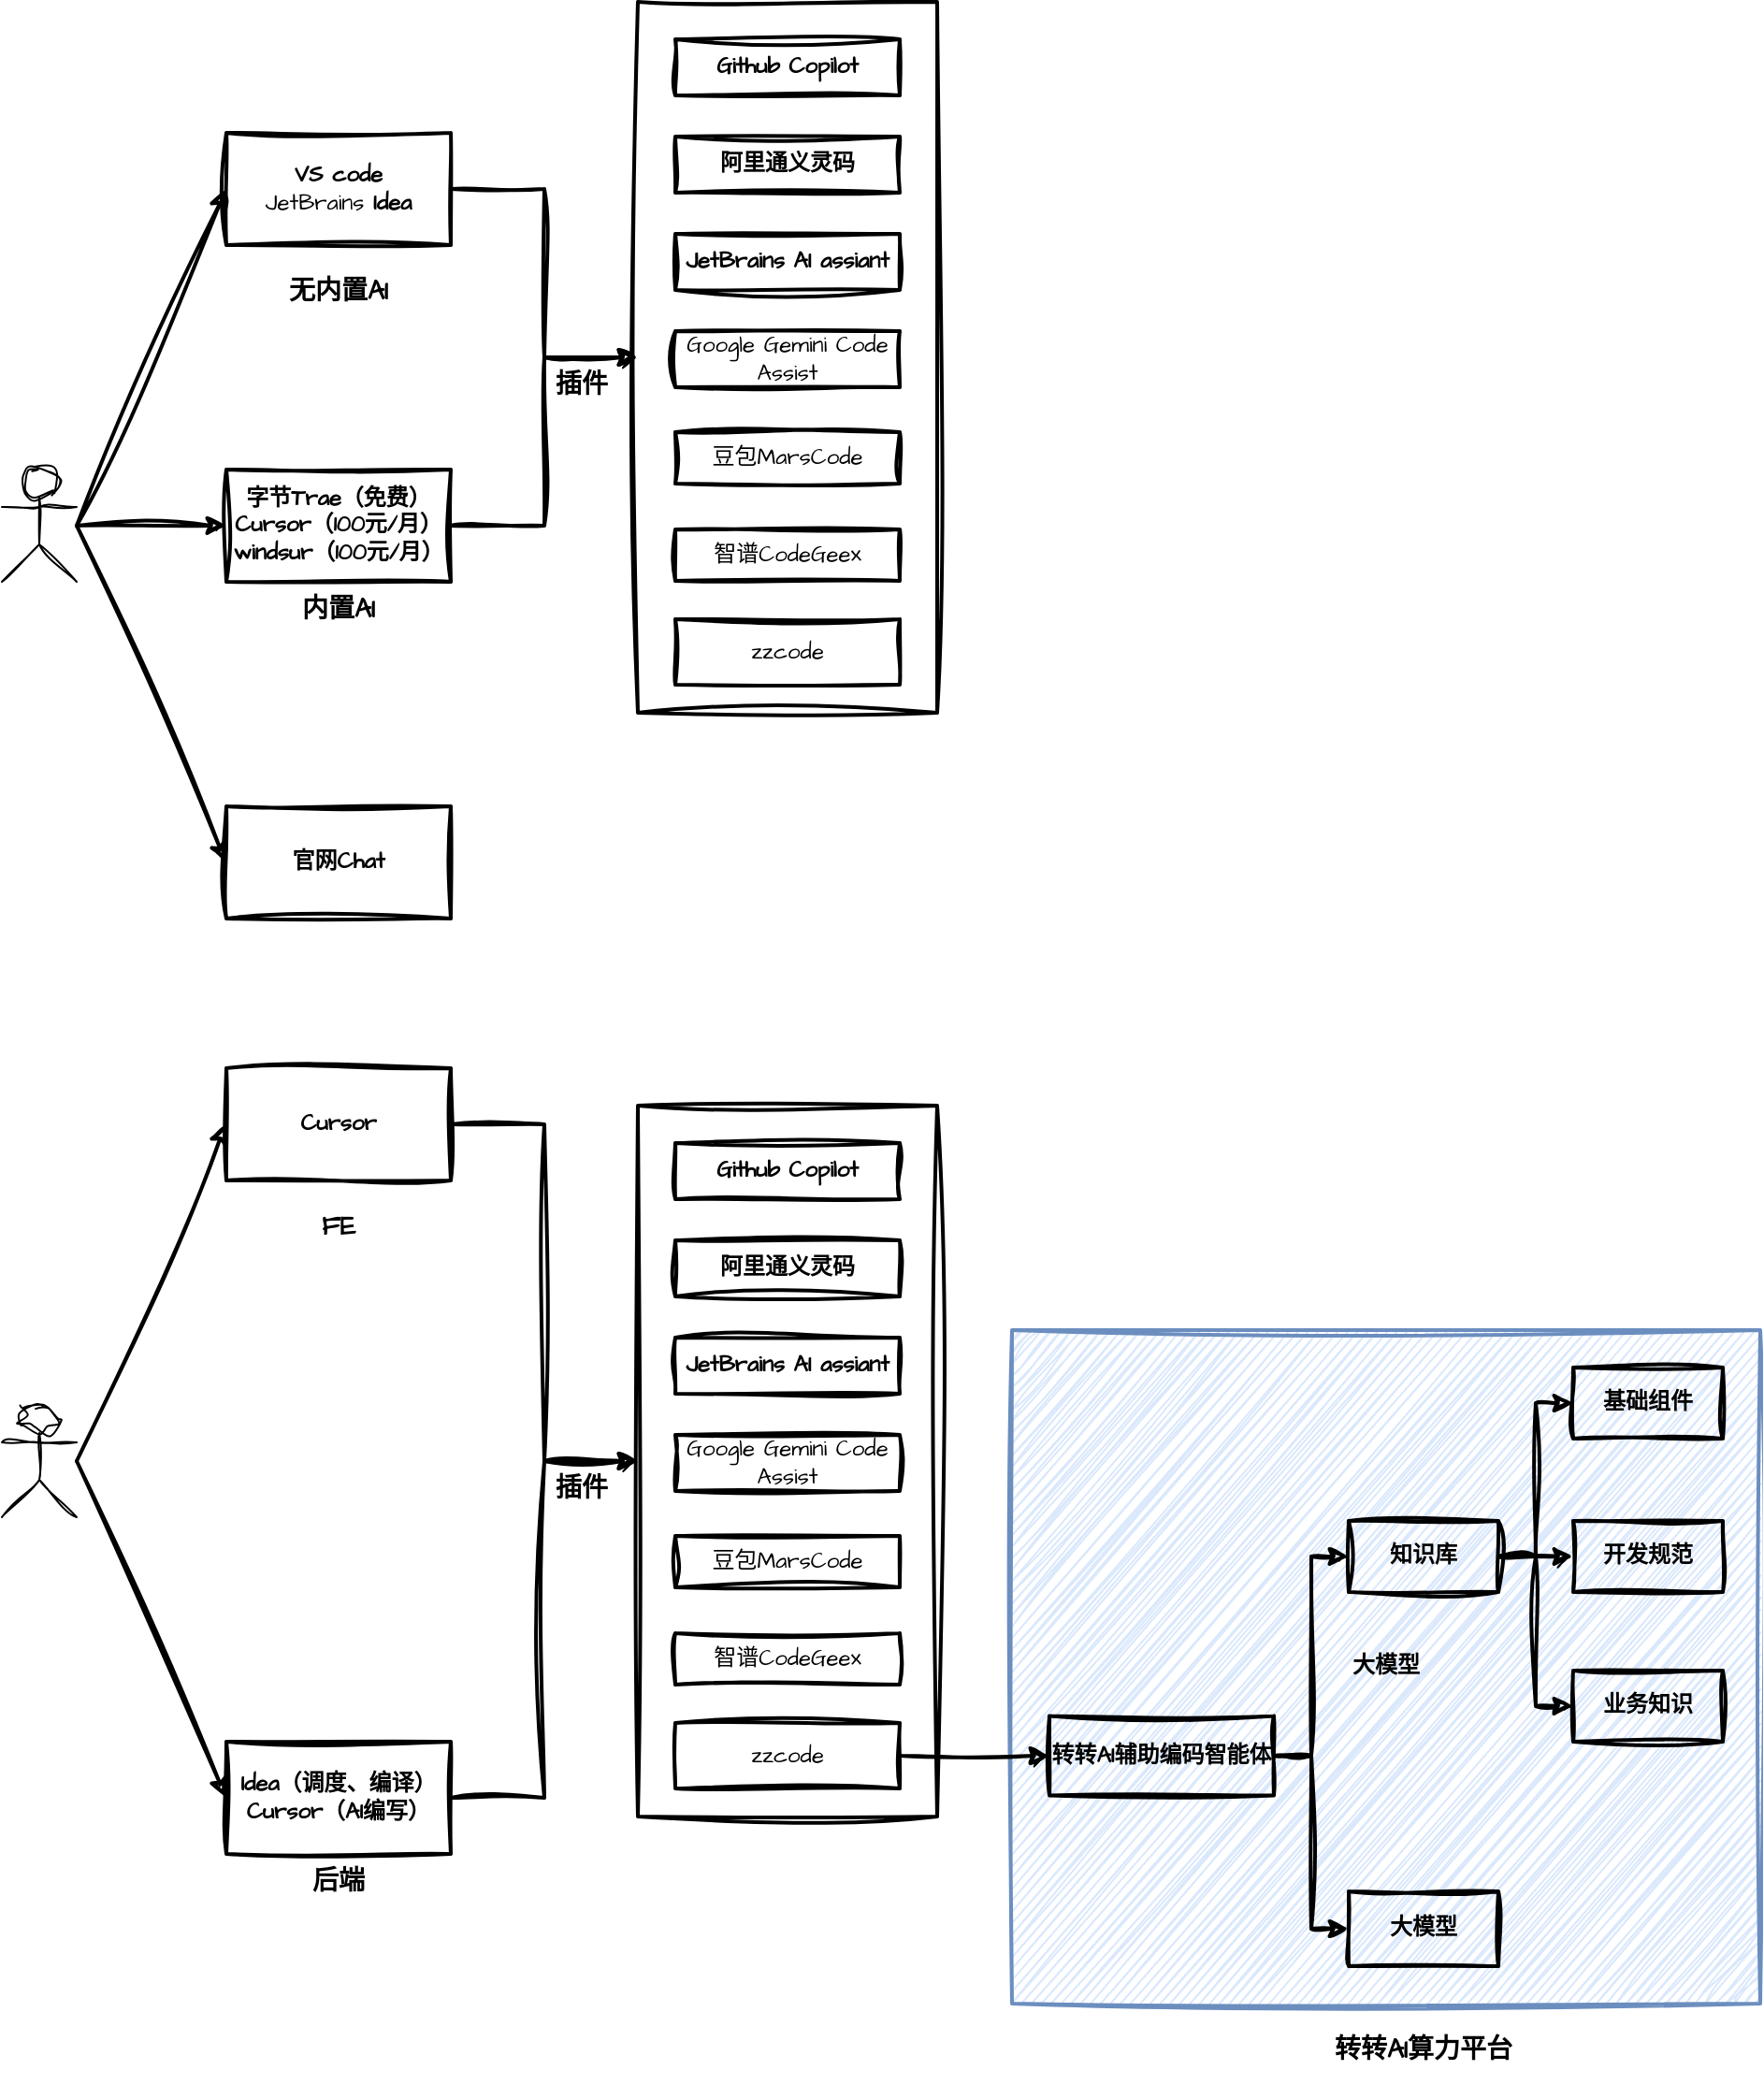 <mxfile version="26.0.16">
  <diagram name="第 1 页" id="MOIEc8QgFmzstSxDTv2h">
    <mxGraphModel dx="1592" dy="1121" grid="1" gridSize="10" guides="1" tooltips="1" connect="1" arrows="1" fold="1" page="1" pageScale="1" pageWidth="827" pageHeight="1169" math="0" shadow="0">
      <root>
        <mxCell id="0" />
        <mxCell id="1" parent="0" />
        <mxCell id="ELJ18ER6MCdmm3gd8A2N-66" value="&lt;b&gt;大模型&lt;br&gt;&lt;/b&gt;" style="rounded=0;whiteSpace=wrap;html=1;sketch=1;hachureGap=4;jiggle=2;curveFitting=1;fontFamily=Architects Daughter;fontSource=https%3A%2F%2Ffonts.googleapis.com%2Fcss%3Ffamily%3DArchitects%2BDaughter;fillColor=#dae8fc;strokeWidth=2;strokeColor=#6c8ebf;" vertex="1" parent="1">
          <mxGeometry x="700" y="1020" width="400" height="360" as="geometry" />
        </mxCell>
        <mxCell id="ELJ18ER6MCdmm3gd8A2N-20" value="" style="rounded=0;whiteSpace=wrap;html=1;sketch=1;hachureGap=4;jiggle=2;curveFitting=1;fontFamily=Architects Daughter;fontSource=https%3A%2F%2Ffonts.googleapis.com%2Fcss%3Ffamily%3DArchitects%2BDaughter;fillColor=none;strokeWidth=2;" vertex="1" parent="1">
          <mxGeometry x="500" y="310" width="160" height="380" as="geometry" />
        </mxCell>
        <mxCell id="ELJ18ER6MCdmm3gd8A2N-1" value="" style="shape=umlActor;verticalLabelPosition=bottom;verticalAlign=top;html=1;outlineConnect=0;sketch=1;hachureGap=4;jiggle=2;curveFitting=1;fontFamily=Architects Daughter;fontSource=https%3A%2F%2Ffonts.googleapis.com%2Fcss%3Ffamily%3DArchitects%2BDaughter;" vertex="1" parent="1">
          <mxGeometry x="160" y="560" width="40" height="60" as="geometry" />
        </mxCell>
        <mxCell id="ELJ18ER6MCdmm3gd8A2N-21" style="edgeStyle=orthogonalEdgeStyle;rounded=0;sketch=1;hachureGap=4;jiggle=2;curveFitting=1;orthogonalLoop=1;jettySize=auto;html=1;exitX=1;exitY=0.5;exitDx=0;exitDy=0;entryX=0;entryY=0.5;entryDx=0;entryDy=0;fontFamily=Architects Daughter;fontSource=https%3A%2F%2Ffonts.googleapis.com%2Fcss%3Ffamily%3DArchitects%2BDaughter;strokeWidth=2;" edge="1" parent="1" source="ELJ18ER6MCdmm3gd8A2N-2" target="ELJ18ER6MCdmm3gd8A2N-20">
          <mxGeometry relative="1" as="geometry" />
        </mxCell>
        <mxCell id="ELJ18ER6MCdmm3gd8A2N-2" value="&lt;b&gt;VS code&lt;/b&gt;&lt;div&gt;&lt;span style=&quot;background-color: transparent; color: light-dark(rgb(0, 0, 0), rgb(255, 255, 255));&quot;&gt;JetBrains&amp;nbsp;&lt;/span&gt;&lt;b&gt;Idea&lt;/b&gt;&lt;/div&gt;" style="rounded=0;whiteSpace=wrap;html=1;sketch=1;hachureGap=4;jiggle=2;curveFitting=1;fontFamily=Architects Daughter;fontSource=https%3A%2F%2Ffonts.googleapis.com%2Fcss%3Ffamily%3DArchitects%2BDaughter;fillColor=none;strokeWidth=2;" vertex="1" parent="1">
          <mxGeometry x="280" y="380" width="120" height="60" as="geometry" />
        </mxCell>
        <mxCell id="ELJ18ER6MCdmm3gd8A2N-22" style="edgeStyle=orthogonalEdgeStyle;rounded=0;sketch=1;hachureGap=4;jiggle=2;curveFitting=1;orthogonalLoop=1;jettySize=auto;html=1;exitX=1;exitY=0.5;exitDx=0;exitDy=0;entryX=0;entryY=0.5;entryDx=0;entryDy=0;fontFamily=Architects Daughter;fontSource=https%3A%2F%2Ffonts.googleapis.com%2Fcss%3Ffamily%3DArchitects%2BDaughter;strokeWidth=2;" edge="1" parent="1" source="ELJ18ER6MCdmm3gd8A2N-3" target="ELJ18ER6MCdmm3gd8A2N-20">
          <mxGeometry relative="1" as="geometry" />
        </mxCell>
        <mxCell id="ELJ18ER6MCdmm3gd8A2N-3" value="&lt;b&gt;字节Trae（免费）&lt;/b&gt;&lt;div&gt;&lt;b&gt;Cursor（100元/月）&lt;/b&gt;&lt;/div&gt;&lt;div&gt;&lt;b&gt;windsur&lt;/b&gt;&lt;b style=&quot;background-color: transparent; color: light-dark(rgb(0, 0, 0), rgb(255, 255, 255));&quot;&gt;（100元/月）&lt;/b&gt;&lt;/div&gt;" style="rounded=0;whiteSpace=wrap;html=1;sketch=1;hachureGap=4;jiggle=2;curveFitting=1;fontFamily=Architects Daughter;fontSource=https%3A%2F%2Ffonts.googleapis.com%2Fcss%3Ffamily%3DArchitects%2BDaughter;fillColor=none;strokeWidth=2;" vertex="1" parent="1">
          <mxGeometry x="280" y="560" width="120" height="60" as="geometry" />
        </mxCell>
        <mxCell id="ELJ18ER6MCdmm3gd8A2N-4" value="" style="endArrow=classic;html=1;rounded=0;sketch=1;hachureGap=4;jiggle=2;curveFitting=1;fontFamily=Architects Daughter;fontSource=https%3A%2F%2Ffonts.googleapis.com%2Fcss%3Ffamily%3DArchitects%2BDaughter;strokeWidth=2;entryX=0;entryY=0.5;entryDx=0;entryDy=0;" edge="1" parent="1" target="ELJ18ER6MCdmm3gd8A2N-2">
          <mxGeometry width="50" height="50" relative="1" as="geometry">
            <mxPoint x="200" y="590" as="sourcePoint" />
            <mxPoint x="250" y="420" as="targetPoint" />
          </mxGeometry>
        </mxCell>
        <mxCell id="ELJ18ER6MCdmm3gd8A2N-5" value="&lt;b&gt;官网Chat&lt;/b&gt;" style="rounded=0;whiteSpace=wrap;html=1;sketch=1;hachureGap=4;jiggle=2;curveFitting=1;fontFamily=Architects Daughter;fontSource=https%3A%2F%2Ffonts.googleapis.com%2Fcss%3Ffamily%3DArchitects%2BDaughter;fillColor=none;strokeWidth=2;" vertex="1" parent="1">
          <mxGeometry x="280" y="740" width="120" height="60" as="geometry" />
        </mxCell>
        <mxCell id="ELJ18ER6MCdmm3gd8A2N-6" value="" style="endArrow=classic;html=1;rounded=0;sketch=1;hachureGap=4;jiggle=2;curveFitting=1;fontFamily=Architects Daughter;fontSource=https%3A%2F%2Ffonts.googleapis.com%2Fcss%3Ffamily%3DArchitects%2BDaughter;strokeWidth=2;entryX=0;entryY=0.5;entryDx=0;entryDy=0;" edge="1" parent="1" source="ELJ18ER6MCdmm3gd8A2N-1" target="ELJ18ER6MCdmm3gd8A2N-3">
          <mxGeometry width="50" height="50" relative="1" as="geometry">
            <mxPoint x="210" y="590" as="sourcePoint" />
            <mxPoint x="290" y="420" as="targetPoint" />
          </mxGeometry>
        </mxCell>
        <mxCell id="ELJ18ER6MCdmm3gd8A2N-8" value="&lt;b style=&quot;forced-color-adjust: none; color: rgb(0, 0, 0); font-family: &amp;quot;Architects Daughter&amp;quot;; font-style: normal; font-variant-ligatures: normal; font-variant-caps: normal; letter-spacing: normal; orphans: 2; text-indent: 0px; text-transform: none; widows: 2; word-spacing: 0px; -webkit-text-stroke-width: 0px; white-space: nowrap; text-decoration-thickness: initial; text-decoration-style: initial; text-decoration-color: initial;&quot;&gt;&lt;font style=&quot;forced-color-adjust: none; font-size: 14px;&quot;&gt;无内置AI&lt;/font&gt;&lt;/b&gt;" style="text;whiteSpace=wrap;html=1;fontFamily=Architects Daughter;fontSource=https%3A%2F%2Ffonts.googleapis.com%2Fcss%3Ffamily%3DArchitects%2BDaughter;align=center;" vertex="1" parent="1">
          <mxGeometry x="300" y="450" width="80" height="40" as="geometry" />
        </mxCell>
        <mxCell id="ELJ18ER6MCdmm3gd8A2N-11" value="&lt;b style=&quot;forced-color-adjust: none; color: rgb(0, 0, 0); font-family: &amp;quot;Architects Daughter&amp;quot;; font-style: normal; font-variant-ligatures: normal; font-variant-caps: normal; letter-spacing: normal; orphans: 2; text-indent: 0px; text-transform: none; widows: 2; word-spacing: 0px; -webkit-text-stroke-width: 0px; white-space: nowrap; text-decoration-thickness: initial; text-decoration-style: initial; text-decoration-color: initial;&quot;&gt;&lt;font style=&quot;forced-color-adjust: none; font-size: 14px;&quot;&gt;插件&lt;/font&gt;&lt;/b&gt;" style="text;whiteSpace=wrap;html=1;fontFamily=Architects Daughter;fontSource=https%3A%2F%2Ffonts.googleapis.com%2Fcss%3Ffamily%3DArchitects%2BDaughter;align=center;" vertex="1" parent="1">
          <mxGeometry x="430" y="500" width="80" height="40" as="geometry" />
        </mxCell>
        <mxCell id="ELJ18ER6MCdmm3gd8A2N-13" value="&lt;b&gt;Github Copilot&lt;/b&gt;" style="rounded=0;whiteSpace=wrap;html=1;sketch=1;hachureGap=4;jiggle=2;curveFitting=1;fontFamily=Architects Daughter;fontSource=https%3A%2F%2Ffonts.googleapis.com%2Fcss%3Ffamily%3DArchitects%2BDaughter;fillColor=none;strokeWidth=2;" vertex="1" parent="1">
          <mxGeometry x="520" y="330" width="120" height="30" as="geometry" />
        </mxCell>
        <mxCell id="ELJ18ER6MCdmm3gd8A2N-14" value="&lt;b&gt;阿里通义灵码&lt;/b&gt;" style="rounded=0;whiteSpace=wrap;html=1;sketch=1;hachureGap=4;jiggle=2;curveFitting=1;fontFamily=Architects Daughter;fontSource=https%3A%2F%2Ffonts.googleapis.com%2Fcss%3Ffamily%3DArchitects%2BDaughter;fillColor=none;strokeWidth=2;" vertex="1" parent="1">
          <mxGeometry x="520" y="382" width="120" height="30" as="geometry" />
        </mxCell>
        <mxCell id="ELJ18ER6MCdmm3gd8A2N-15" value="&lt;b&gt;JetBrains AI assiant&lt;/b&gt;" style="rounded=0;whiteSpace=wrap;html=1;sketch=1;hachureGap=4;jiggle=2;curveFitting=1;fontFamily=Architects Daughter;fontSource=https%3A%2F%2Ffonts.googleapis.com%2Fcss%3Ffamily%3DArchitects%2BDaughter;fillColor=none;strokeWidth=2;" vertex="1" parent="1">
          <mxGeometry x="520" y="434" width="120" height="30" as="geometry" />
        </mxCell>
        <mxCell id="ELJ18ER6MCdmm3gd8A2N-16" value="&lt;span style=&quot;background-color: transparent; color: light-dark(rgb(0, 0, 0), rgb(255, 255, 255));&quot;&gt;Google Gemini Code Assist&lt;/span&gt;" style="rounded=0;whiteSpace=wrap;html=1;sketch=1;hachureGap=4;jiggle=2;curveFitting=1;fontFamily=Architects Daughter;fontSource=https%3A%2F%2Ffonts.googleapis.com%2Fcss%3Ffamily%3DArchitects%2BDaughter;fillColor=none;strokeWidth=2;" vertex="1" parent="1">
          <mxGeometry x="520" y="486" width="120" height="30" as="geometry" />
        </mxCell>
        <mxCell id="ELJ18ER6MCdmm3gd8A2N-17" value="&lt;div data-mind-map-text=&quot;[{&amp;quot;paragraphProps&amp;quot;:{&amp;quot;type&amp;quot;:&amp;quot;paragraph&amp;quot;,&amp;quot;textAlign&amp;quot;:0,&amp;quot;lineSpacing&amp;quot;:1.4},&amp;quot;isComplete&amp;quot;:true,&amp;quot;textProps&amp;quot;:[{&amp;quot;type&amp;quot;:&amp;quot;text&amp;quot;,&amp;quot;text&amp;quot;:&amp;quot;豆包MarsCode&amp;quot;,&amp;quot;color&amp;quot;:&amp;quot;#1f1f1f&amp;quot;,&amp;quot;fontWeight&amp;quot;:400,&amp;quot;fontSize&amp;quot;:14,&amp;quot;fontFamily&amp;quot;:&amp;quot;\&amp;quot;Helvetica Neue\&amp;quot;, Helvetica, \&amp;quot;PingFang SC\&amp;quot;, \&amp;quot;Microsoft YaHei\&amp;quot;, \&amp;quot;Source Han Sans SC\&amp;quot;, \&amp;quot;Noto Sans CJK SC\&amp;quot;, \&amp;quot;WenQuanYi Micro Hei\&amp;quot;, sans-serif&amp;quot;,&amp;quot;italic&amp;quot;:false,&amp;quot;underline&amp;quot;:false,&amp;quot;strike&amp;quot;:false}]}]&quot;&gt;豆包MarsCode&lt;/div&gt;" style="rounded=0;whiteSpace=wrap;html=1;sketch=1;hachureGap=4;jiggle=2;curveFitting=1;fontFamily=Architects Daughter;fontSource=https%3A%2F%2Ffonts.googleapis.com%2Fcss%3Ffamily%3DArchitects%2BDaughter;fillColor=none;strokeWidth=2;" vertex="1" parent="1">
          <mxGeometry x="520" y="540" width="120" height="27.5" as="geometry" />
        </mxCell>
        <mxCell id="ELJ18ER6MCdmm3gd8A2N-18" value="&lt;div data-mind-map-text=&quot;[{&amp;quot;paragraphProps&amp;quot;:{&amp;quot;type&amp;quot;:&amp;quot;paragraph&amp;quot;,&amp;quot;textAlign&amp;quot;:0,&amp;quot;lineSpacing&amp;quot;:1.4},&amp;quot;isComplete&amp;quot;:true,&amp;quot;textProps&amp;quot;:[{&amp;quot;type&amp;quot;:&amp;quot;text&amp;quot;,&amp;quot;text&amp;quot;:&amp;quot;豆包MarsCode&amp;quot;,&amp;quot;color&amp;quot;:&amp;quot;#1f1f1f&amp;quot;,&amp;quot;fontWeight&amp;quot;:400,&amp;quot;fontSize&amp;quot;:14,&amp;quot;fontFamily&amp;quot;:&amp;quot;\&amp;quot;Helvetica Neue\&amp;quot;, Helvetica, \&amp;quot;PingFang SC\&amp;quot;, \&amp;quot;Microsoft YaHei\&amp;quot;, \&amp;quot;Source Han Sans SC\&amp;quot;, \&amp;quot;Noto Sans CJK SC\&amp;quot;, \&amp;quot;WenQuanYi Micro Hei\&amp;quot;, sans-serif&amp;quot;,&amp;quot;italic&amp;quot;:false,&amp;quot;underline&amp;quot;:false,&amp;quot;strike&amp;quot;:false}]}]&quot;&gt;&lt;div data-mind-map-text=&quot;[{&amp;quot;paragraphProps&amp;quot;:{&amp;quot;type&amp;quot;:&amp;quot;paragraph&amp;quot;,&amp;quot;textAlign&amp;quot;:0,&amp;quot;lineSpacing&amp;quot;:1.4},&amp;quot;isComplete&amp;quot;:true,&amp;quot;textProps&amp;quot;:[{&amp;quot;type&amp;quot;:&amp;quot;text&amp;quot;,&amp;quot;text&amp;quot;:&amp;quot;zzcode&amp;quot;,&amp;quot;color&amp;quot;:&amp;quot;#1f1f1f&amp;quot;,&amp;quot;fontWeight&amp;quot;:400,&amp;quot;fontSize&amp;quot;:14,&amp;quot;fontFamily&amp;quot;:&amp;quot;\&amp;quot;Helvetica Neue\&amp;quot;, Helvetica, \&amp;quot;PingFang SC\&amp;quot;, \&amp;quot;Microsoft YaHei\&amp;quot;, \&amp;quot;Source Han Sans SC\&amp;quot;, \&amp;quot;Noto Sans CJK SC\&amp;quot;, \&amp;quot;WenQuanYi Micro Hei\&amp;quot;, sans-serif&amp;quot;,&amp;quot;italic&amp;quot;:false,&amp;quot;underline&amp;quot;:false,&amp;quot;strike&amp;quot;:false}]}]&quot;&gt;zzcode&lt;/div&gt;&lt;/div&gt;" style="rounded=0;whiteSpace=wrap;html=1;sketch=1;hachureGap=4;jiggle=2;curveFitting=1;fontFamily=Architects Daughter;fontSource=https%3A%2F%2Ffonts.googleapis.com%2Fcss%3Ffamily%3DArchitects%2BDaughter;fillColor=none;strokeWidth=2;" vertex="1" parent="1">
          <mxGeometry x="520" y="640" width="120" height="35" as="geometry" />
        </mxCell>
        <mxCell id="ELJ18ER6MCdmm3gd8A2N-19" value="&lt;b style=&quot;forced-color-adjust: none; color: rgb(0, 0, 0); font-family: &amp;quot;Architects Daughter&amp;quot;; font-style: normal; font-variant-ligatures: normal; font-variant-caps: normal; letter-spacing: normal; orphans: 2; text-indent: 0px; text-transform: none; widows: 2; word-spacing: 0px; -webkit-text-stroke-width: 0px; white-space: nowrap; text-decoration-thickness: initial; text-decoration-style: initial; text-decoration-color: initial;&quot;&gt;&lt;font style=&quot;forced-color-adjust: none; font-size: 14px;&quot;&gt;内置AI&lt;/font&gt;&lt;/b&gt;" style="text;whiteSpace=wrap;html=1;fontFamily=Architects Daughter;fontSource=https%3A%2F%2Ffonts.googleapis.com%2Fcss%3Ffamily%3DArchitects%2BDaughter;align=center;" vertex="1" parent="1">
          <mxGeometry x="300" y="620" width="80" height="40" as="geometry" />
        </mxCell>
        <mxCell id="ELJ18ER6MCdmm3gd8A2N-23" value="" style="endArrow=classic;html=1;rounded=0;sketch=1;hachureGap=4;jiggle=2;curveFitting=1;fontFamily=Architects Daughter;fontSource=https%3A%2F%2Ffonts.googleapis.com%2Fcss%3Ffamily%3DArchitects%2BDaughter;strokeWidth=2;entryX=0;entryY=0.5;entryDx=0;entryDy=0;" edge="1" parent="1" target="ELJ18ER6MCdmm3gd8A2N-5">
          <mxGeometry width="50" height="50" relative="1" as="geometry">
            <mxPoint x="200" y="590" as="sourcePoint" />
            <mxPoint x="290" y="600" as="targetPoint" />
          </mxGeometry>
        </mxCell>
        <mxCell id="ELJ18ER6MCdmm3gd8A2N-24" value="&lt;div data-mind-map-text=&quot;[{&amp;quot;paragraphProps&amp;quot;:{&amp;quot;type&amp;quot;:&amp;quot;paragraph&amp;quot;,&amp;quot;textAlign&amp;quot;:0,&amp;quot;lineSpacing&amp;quot;:1.4},&amp;quot;isComplete&amp;quot;:true,&amp;quot;textProps&amp;quot;:[{&amp;quot;type&amp;quot;:&amp;quot;text&amp;quot;,&amp;quot;text&amp;quot;:&amp;quot;豆包MarsCode&amp;quot;,&amp;quot;color&amp;quot;:&amp;quot;#1f1f1f&amp;quot;,&amp;quot;fontWeight&amp;quot;:400,&amp;quot;fontSize&amp;quot;:14,&amp;quot;fontFamily&amp;quot;:&amp;quot;\&amp;quot;Helvetica Neue\&amp;quot;, Helvetica, \&amp;quot;PingFang SC\&amp;quot;, \&amp;quot;Microsoft YaHei\&amp;quot;, \&amp;quot;Source Han Sans SC\&amp;quot;, \&amp;quot;Noto Sans CJK SC\&amp;quot;, \&amp;quot;WenQuanYi Micro Hei\&amp;quot;, sans-serif&amp;quot;,&amp;quot;italic&amp;quot;:false,&amp;quot;underline&amp;quot;:false,&amp;quot;strike&amp;quot;:false}]}]&quot;&gt;智谱CodeGeex&lt;span style=&quot;color: rgba(0, 0, 0, 0); font-family: monospace; font-size: 0px; text-align: start; text-wrap-mode: nowrap; background-color: transparent;&quot;&gt;%3CmxGraphModel%3E%3Croot%3E%3CmxCell%20id%3D%220%22%2F%3E%3CmxCell%20id%3D%221%22%20parent%3D%220%22%2F%3E%3CmxCell%20id%3D%222%22%20value%3D%22%26lt%3Bdiv%20data-mind-map-text%3D%26quot%3B%5B%7B%26amp%3Bquot%3BparagraphProps%26amp%3Bquot%3B%3A%7B%26amp%3Bquot%3Btype%26amp%3Bquot%3B%3A%26amp%3Bquot%3Bparagraph%26amp%3Bquot%3B%2C%26amp%3Bquot%3BtextAlign%26amp%3Bquot%3B%3A0%2C%26amp%3Bquot%3BlineSpacing%26amp%3Bquot%3B%3A1.4%7D%2C%26amp%3Bquot%3BisComplete%26amp%3Bquot%3B%3Atrue%2C%26amp%3Bquot%3BtextProps%26amp%3Bquot%3B%3A%5B%7B%26amp%3Bquot%3Btype%26amp%3Bquot%3B%3A%26amp%3Bquot%3Btext%26amp%3Bquot%3B%2C%26amp%3Bquot%3Btext%26amp%3Bquot%3B%3A%26amp%3Bquot%3B%E8%B1%86%E5%8C%85MarsCode%26amp%3Bquot%3B%2C%26amp%3Bquot%3Bcolor%26amp%3Bquot%3B%3A%26amp%3Bquot%3B%231f1f1f%26amp%3Bquot%3B%2C%26amp%3Bquot%3BfontWeight%26amp%3Bquot%3B%3A400%2C%26amp%3Bquot%3BfontSize%26amp%3Bquot%3B%3A14%2C%26amp%3Bquot%3BfontFamily%26amp%3Bquot%3B%3A%26amp%3Bquot%3B%5C%26amp%3Bquot%3BHelvetica%20Neue%5C%26amp%3Bquot%3B%2C%20Helvetica%2C%20%5C%26amp%3Bquot%3BPingFang%20SC%5C%26amp%3Bquot%3B%2C%20%5C%26amp%3Bquot%3BMicrosoft%20YaHei%5C%26amp%3Bquot%3B%2C%20%5C%26amp%3Bquot%3BSource%20Han%20Sans%20SC%5C%26amp%3Bquot%3B%2C%20%5C%26amp%3Bquot%3BNoto%20Sans%20CJK%20SC%5C%26amp%3Bquot%3B%2C%20%5C%26amp%3Bquot%3BWenQuanYi%20Micro%20Hei%5C%26amp%3Bquot%3B%2C%20sans-serif%26amp%3Bquot%3B%2C%26amp%3Bquot%3Bitalic%26amp%3Bquot%3B%3Afalse%2C%26amp%3Bquot%3Bunderline%26amp%3Bquot%3B%3Afalse%2C%26amp%3Bquot%3Bstrike%26amp%3Bquot%3B%3Afalse%7D%5D%7D%5D%26quot%3B%26gt%3B%E8%B1%86%E5%8C%85MarsCode%26lt%3B%2Fdiv%26gt%3B%22%20style%3D%22rounded%3D0%3BwhiteSpace%3Dwrap%3Bhtml%3D1%3Bsketch%3D1%3BhachureGap%3D4%3Bjiggle%3D2%3BcurveFitting%3D1%3BfontFamily%3DArchitects%20Daughter%3BfontSource%3Dhttps%253A%252F%252Ffonts.googleapis.com%252Fcss%253Ffamily%253DArchitects%252BDaughter%3BfillColor%3Dnone%3BstrokeWidth%3D2%3B%22%20vertex%3D%221%22%20parent%3D%221%22%3E%3CmxGeometry%20x%3D%22520%22%20y%3D%22581%22%20width%3D%22120%22%20height%3D%2227.5%22%20as%3D%22geometry%22%2F%3E%3C%2FmxCell%3E%3C%2Froot%3E%3C%2FmxGraphModel%3ECodeG&lt;/span&gt;&lt;/div&gt;" style="rounded=0;whiteSpace=wrap;html=1;sketch=1;hachureGap=4;jiggle=2;curveFitting=1;fontFamily=Architects Daughter;fontSource=https%3A%2F%2Ffonts.googleapis.com%2Fcss%3Ffamily%3DArchitects%2BDaughter;fillColor=none;strokeWidth=2;" vertex="1" parent="1">
          <mxGeometry x="520" y="592" width="120" height="27.5" as="geometry" />
        </mxCell>
        <mxCell id="ELJ18ER6MCdmm3gd8A2N-25" value="" style="shape=umlActor;verticalLabelPosition=bottom;verticalAlign=top;html=1;outlineConnect=0;sketch=1;hachureGap=4;jiggle=2;curveFitting=1;fontFamily=Architects Daughter;fontSource=https%3A%2F%2Ffonts.googleapis.com%2Fcss%3Ffamily%3DArchitects%2BDaughter;" vertex="1" parent="1">
          <mxGeometry x="160" y="1060" width="40" height="60" as="geometry" />
        </mxCell>
        <mxCell id="ELJ18ER6MCdmm3gd8A2N-51" style="edgeStyle=orthogonalEdgeStyle;rounded=0;sketch=1;hachureGap=4;jiggle=2;curveFitting=1;orthogonalLoop=1;jettySize=auto;html=1;exitX=1;exitY=0.5;exitDx=0;exitDy=0;fontFamily=Architects Daughter;fontSource=https%3A%2F%2Ffonts.googleapis.com%2Fcss%3Ffamily%3DArchitects%2BDaughter;strokeWidth=2;" edge="1" parent="1" source="ELJ18ER6MCdmm3gd8A2N-26" target="ELJ18ER6MCdmm3gd8A2N-43">
          <mxGeometry relative="1" as="geometry" />
        </mxCell>
        <mxCell id="ELJ18ER6MCdmm3gd8A2N-26" value="&lt;b&gt;Cursor&lt;br&gt;&lt;/b&gt;" style="rounded=0;whiteSpace=wrap;html=1;sketch=1;hachureGap=4;jiggle=2;curveFitting=1;fontFamily=Architects Daughter;fontSource=https%3A%2F%2Ffonts.googleapis.com%2Fcss%3Ffamily%3DArchitects%2BDaughter;fillColor=none;strokeWidth=2;" vertex="1" parent="1">
          <mxGeometry x="280" y="880" width="120" height="60" as="geometry" />
        </mxCell>
        <mxCell id="ELJ18ER6MCdmm3gd8A2N-52" style="edgeStyle=orthogonalEdgeStyle;rounded=0;sketch=1;hachureGap=4;jiggle=2;curveFitting=1;orthogonalLoop=1;jettySize=auto;html=1;exitX=1;exitY=0.5;exitDx=0;exitDy=0;entryX=0;entryY=0.5;entryDx=0;entryDy=0;fontFamily=Architects Daughter;fontSource=https%3A%2F%2Ffonts.googleapis.com%2Fcss%3Ffamily%3DArchitects%2BDaughter;strokeWidth=2;" edge="1" parent="1" source="ELJ18ER6MCdmm3gd8A2N-27" target="ELJ18ER6MCdmm3gd8A2N-43">
          <mxGeometry relative="1" as="geometry" />
        </mxCell>
        <mxCell id="ELJ18ER6MCdmm3gd8A2N-27" value="&lt;b&gt;Idea（调度、编译）&lt;/b&gt;&lt;br&gt;&lt;div&gt;&lt;b&gt;Cursor（AI编写）&lt;/b&gt;&lt;/div&gt;" style="rounded=0;whiteSpace=wrap;html=1;sketch=1;hachureGap=4;jiggle=2;curveFitting=1;fontFamily=Architects Daughter;fontSource=https%3A%2F%2Ffonts.googleapis.com%2Fcss%3Ffamily%3DArchitects%2BDaughter;fillColor=none;strokeWidth=2;" vertex="1" parent="1">
          <mxGeometry x="280" y="1240" width="120" height="60" as="geometry" />
        </mxCell>
        <mxCell id="ELJ18ER6MCdmm3gd8A2N-28" value="" style="endArrow=classic;html=1;rounded=0;sketch=1;hachureGap=4;jiggle=2;curveFitting=1;fontFamily=Architects Daughter;fontSource=https%3A%2F%2Ffonts.googleapis.com%2Fcss%3Ffamily%3DArchitects%2BDaughter;strokeWidth=2;entryX=0;entryY=0.5;entryDx=0;entryDy=0;" edge="1" parent="1" target="ELJ18ER6MCdmm3gd8A2N-26">
          <mxGeometry width="50" height="50" relative="1" as="geometry">
            <mxPoint x="200" y="1090" as="sourcePoint" />
            <mxPoint x="250" y="920" as="targetPoint" />
          </mxGeometry>
        </mxCell>
        <mxCell id="ELJ18ER6MCdmm3gd8A2N-31" value="&lt;b style=&quot;forced-color-adjust: none; color: rgb(0, 0, 0); font-family: &amp;quot;Architects Daughter&amp;quot;; font-style: normal; font-variant-ligatures: normal; font-variant-caps: normal; letter-spacing: normal; orphans: 2; text-indent: 0px; text-transform: none; widows: 2; word-spacing: 0px; -webkit-text-stroke-width: 0px; white-space: nowrap; text-decoration-thickness: initial; text-decoration-style: initial; text-decoration-color: initial;&quot;&gt;&lt;font style=&quot;forced-color-adjust: none; font-size: 14px;&quot;&gt;FE&lt;/font&gt;&lt;/b&gt;" style="text;whiteSpace=wrap;html=1;fontFamily=Architects Daughter;fontSource=https%3A%2F%2Ffonts.googleapis.com%2Fcss%3Ffamily%3DArchitects%2BDaughter;align=center;" vertex="1" parent="1">
          <mxGeometry x="300" y="950" width="80" height="40" as="geometry" />
        </mxCell>
        <mxCell id="ELJ18ER6MCdmm3gd8A2N-32" value="&lt;b style=&quot;forced-color-adjust: none; color: rgb(0, 0, 0); font-family: &amp;quot;Architects Daughter&amp;quot;; font-style: normal; font-variant-ligatures: normal; font-variant-caps: normal; letter-spacing: normal; orphans: 2; text-indent: 0px; text-transform: none; widows: 2; word-spacing: 0px; -webkit-text-stroke-width: 0px; white-space: nowrap; text-decoration-thickness: initial; text-decoration-style: initial; text-decoration-color: initial;&quot;&gt;&lt;font style=&quot;forced-color-adjust: none; font-size: 14px;&quot;&gt;后端&lt;/font&gt;&lt;/b&gt;" style="text;whiteSpace=wrap;html=1;fontFamily=Architects Daughter;fontSource=https%3A%2F%2Ffonts.googleapis.com%2Fcss%3Ffamily%3DArchitects%2BDaughter;align=center;" vertex="1" parent="1">
          <mxGeometry x="300" y="1300" width="80" height="40" as="geometry" />
        </mxCell>
        <mxCell id="ELJ18ER6MCdmm3gd8A2N-33" value="" style="endArrow=classic;html=1;rounded=0;sketch=1;hachureGap=4;jiggle=2;curveFitting=1;fontFamily=Architects Daughter;fontSource=https%3A%2F%2Ffonts.googleapis.com%2Fcss%3Ffamily%3DArchitects%2BDaughter;strokeWidth=2;entryX=0;entryY=0.5;entryDx=0;entryDy=0;" edge="1" parent="1">
          <mxGeometry width="50" height="50" relative="1" as="geometry">
            <mxPoint x="200" y="1090" as="sourcePoint" />
            <mxPoint x="280" y="1270" as="targetPoint" />
          </mxGeometry>
        </mxCell>
        <mxCell id="ELJ18ER6MCdmm3gd8A2N-43" value="" style="rounded=0;whiteSpace=wrap;html=1;sketch=1;hachureGap=4;jiggle=2;curveFitting=1;fontFamily=Architects Daughter;fontSource=https%3A%2F%2Ffonts.googleapis.com%2Fcss%3Ffamily%3DArchitects%2BDaughter;fillColor=none;strokeWidth=2;" vertex="1" parent="1">
          <mxGeometry x="500" y="900" width="160" height="380" as="geometry" />
        </mxCell>
        <mxCell id="ELJ18ER6MCdmm3gd8A2N-44" value="&lt;b&gt;Github Copilot&lt;/b&gt;" style="rounded=0;whiteSpace=wrap;html=1;sketch=1;hachureGap=4;jiggle=2;curveFitting=1;fontFamily=Architects Daughter;fontSource=https%3A%2F%2Ffonts.googleapis.com%2Fcss%3Ffamily%3DArchitects%2BDaughter;fillColor=none;strokeWidth=2;" vertex="1" parent="1">
          <mxGeometry x="520" y="920" width="120" height="30" as="geometry" />
        </mxCell>
        <mxCell id="ELJ18ER6MCdmm3gd8A2N-45" value="&lt;b&gt;阿里通义灵码&lt;/b&gt;" style="rounded=0;whiteSpace=wrap;html=1;sketch=1;hachureGap=4;jiggle=2;curveFitting=1;fontFamily=Architects Daughter;fontSource=https%3A%2F%2Ffonts.googleapis.com%2Fcss%3Ffamily%3DArchitects%2BDaughter;fillColor=none;strokeWidth=2;" vertex="1" parent="1">
          <mxGeometry x="520" y="972" width="120" height="30" as="geometry" />
        </mxCell>
        <mxCell id="ELJ18ER6MCdmm3gd8A2N-46" value="&lt;b&gt;JetBrains AI assiant&lt;/b&gt;" style="rounded=0;whiteSpace=wrap;html=1;sketch=1;hachureGap=4;jiggle=2;curveFitting=1;fontFamily=Architects Daughter;fontSource=https%3A%2F%2Ffonts.googleapis.com%2Fcss%3Ffamily%3DArchitects%2BDaughter;fillColor=none;strokeWidth=2;" vertex="1" parent="1">
          <mxGeometry x="520" y="1024" width="120" height="30" as="geometry" />
        </mxCell>
        <mxCell id="ELJ18ER6MCdmm3gd8A2N-47" value="&lt;span style=&quot;background-color: transparent; color: light-dark(rgb(0, 0, 0), rgb(255, 255, 255));&quot;&gt;Google Gemini Code Assist&lt;/span&gt;" style="rounded=0;whiteSpace=wrap;html=1;sketch=1;hachureGap=4;jiggle=2;curveFitting=1;fontFamily=Architects Daughter;fontSource=https%3A%2F%2Ffonts.googleapis.com%2Fcss%3Ffamily%3DArchitects%2BDaughter;fillColor=none;strokeWidth=2;" vertex="1" parent="1">
          <mxGeometry x="520" y="1076" width="120" height="30" as="geometry" />
        </mxCell>
        <mxCell id="ELJ18ER6MCdmm3gd8A2N-48" value="&lt;div data-mind-map-text=&quot;[{&amp;quot;paragraphProps&amp;quot;:{&amp;quot;type&amp;quot;:&amp;quot;paragraph&amp;quot;,&amp;quot;textAlign&amp;quot;:0,&amp;quot;lineSpacing&amp;quot;:1.4},&amp;quot;isComplete&amp;quot;:true,&amp;quot;textProps&amp;quot;:[{&amp;quot;type&amp;quot;:&amp;quot;text&amp;quot;,&amp;quot;text&amp;quot;:&amp;quot;豆包MarsCode&amp;quot;,&amp;quot;color&amp;quot;:&amp;quot;#1f1f1f&amp;quot;,&amp;quot;fontWeight&amp;quot;:400,&amp;quot;fontSize&amp;quot;:14,&amp;quot;fontFamily&amp;quot;:&amp;quot;\&amp;quot;Helvetica Neue\&amp;quot;, Helvetica, \&amp;quot;PingFang SC\&amp;quot;, \&amp;quot;Microsoft YaHei\&amp;quot;, \&amp;quot;Source Han Sans SC\&amp;quot;, \&amp;quot;Noto Sans CJK SC\&amp;quot;, \&amp;quot;WenQuanYi Micro Hei\&amp;quot;, sans-serif&amp;quot;,&amp;quot;italic&amp;quot;:false,&amp;quot;underline&amp;quot;:false,&amp;quot;strike&amp;quot;:false}]}]&quot;&gt;豆包MarsCode&lt;/div&gt;" style="rounded=0;whiteSpace=wrap;html=1;sketch=1;hachureGap=4;jiggle=2;curveFitting=1;fontFamily=Architects Daughter;fontSource=https%3A%2F%2Ffonts.googleapis.com%2Fcss%3Ffamily%3DArchitects%2BDaughter;fillColor=none;strokeWidth=2;" vertex="1" parent="1">
          <mxGeometry x="520" y="1130" width="120" height="27.5" as="geometry" />
        </mxCell>
        <mxCell id="ELJ18ER6MCdmm3gd8A2N-54" style="edgeStyle=orthogonalEdgeStyle;rounded=0;sketch=1;hachureGap=4;jiggle=2;curveFitting=1;orthogonalLoop=1;jettySize=auto;html=1;exitX=1;exitY=0.5;exitDx=0;exitDy=0;entryX=0;entryY=0.5;entryDx=0;entryDy=0;fontFamily=Architects Daughter;fontSource=https%3A%2F%2Ffonts.googleapis.com%2Fcss%3Ffamily%3DArchitects%2BDaughter;strokeWidth=2;" edge="1" parent="1" source="ELJ18ER6MCdmm3gd8A2N-49" target="ELJ18ER6MCdmm3gd8A2N-53">
          <mxGeometry relative="1" as="geometry" />
        </mxCell>
        <mxCell id="ELJ18ER6MCdmm3gd8A2N-49" value="&lt;div data-mind-map-text=&quot;[{&amp;quot;paragraphProps&amp;quot;:{&amp;quot;type&amp;quot;:&amp;quot;paragraph&amp;quot;,&amp;quot;textAlign&amp;quot;:0,&amp;quot;lineSpacing&amp;quot;:1.4},&amp;quot;isComplete&amp;quot;:true,&amp;quot;textProps&amp;quot;:[{&amp;quot;type&amp;quot;:&amp;quot;text&amp;quot;,&amp;quot;text&amp;quot;:&amp;quot;豆包MarsCode&amp;quot;,&amp;quot;color&amp;quot;:&amp;quot;#1f1f1f&amp;quot;,&amp;quot;fontWeight&amp;quot;:400,&amp;quot;fontSize&amp;quot;:14,&amp;quot;fontFamily&amp;quot;:&amp;quot;\&amp;quot;Helvetica Neue\&amp;quot;, Helvetica, \&amp;quot;PingFang SC\&amp;quot;, \&amp;quot;Microsoft YaHei\&amp;quot;, \&amp;quot;Source Han Sans SC\&amp;quot;, \&amp;quot;Noto Sans CJK SC\&amp;quot;, \&amp;quot;WenQuanYi Micro Hei\&amp;quot;, sans-serif&amp;quot;,&amp;quot;italic&amp;quot;:false,&amp;quot;underline&amp;quot;:false,&amp;quot;strike&amp;quot;:false}]}]&quot;&gt;&lt;div data-mind-map-text=&quot;[{&amp;quot;paragraphProps&amp;quot;:{&amp;quot;type&amp;quot;:&amp;quot;paragraph&amp;quot;,&amp;quot;textAlign&amp;quot;:0,&amp;quot;lineSpacing&amp;quot;:1.4},&amp;quot;isComplete&amp;quot;:true,&amp;quot;textProps&amp;quot;:[{&amp;quot;type&amp;quot;:&amp;quot;text&amp;quot;,&amp;quot;text&amp;quot;:&amp;quot;zzcode&amp;quot;,&amp;quot;color&amp;quot;:&amp;quot;#1f1f1f&amp;quot;,&amp;quot;fontWeight&amp;quot;:400,&amp;quot;fontSize&amp;quot;:14,&amp;quot;fontFamily&amp;quot;:&amp;quot;\&amp;quot;Helvetica Neue\&amp;quot;, Helvetica, \&amp;quot;PingFang SC\&amp;quot;, \&amp;quot;Microsoft YaHei\&amp;quot;, \&amp;quot;Source Han Sans SC\&amp;quot;, \&amp;quot;Noto Sans CJK SC\&amp;quot;, \&amp;quot;WenQuanYi Micro Hei\&amp;quot;, sans-serif&amp;quot;,&amp;quot;italic&amp;quot;:false,&amp;quot;underline&amp;quot;:false,&amp;quot;strike&amp;quot;:false}]}]&quot;&gt;zzcode&lt;/div&gt;&lt;/div&gt;" style="rounded=0;whiteSpace=wrap;html=1;sketch=1;hachureGap=4;jiggle=2;curveFitting=1;fontFamily=Architects Daughter;fontSource=https%3A%2F%2Ffonts.googleapis.com%2Fcss%3Ffamily%3DArchitects%2BDaughter;fillColor=none;strokeWidth=2;" vertex="1" parent="1">
          <mxGeometry x="520" y="1230" width="120" height="35" as="geometry" />
        </mxCell>
        <mxCell id="ELJ18ER6MCdmm3gd8A2N-50" value="&lt;div data-mind-map-text=&quot;[{&amp;quot;paragraphProps&amp;quot;:{&amp;quot;type&amp;quot;:&amp;quot;paragraph&amp;quot;,&amp;quot;textAlign&amp;quot;:0,&amp;quot;lineSpacing&amp;quot;:1.4},&amp;quot;isComplete&amp;quot;:true,&amp;quot;textProps&amp;quot;:[{&amp;quot;type&amp;quot;:&amp;quot;text&amp;quot;,&amp;quot;text&amp;quot;:&amp;quot;豆包MarsCode&amp;quot;,&amp;quot;color&amp;quot;:&amp;quot;#1f1f1f&amp;quot;,&amp;quot;fontWeight&amp;quot;:400,&amp;quot;fontSize&amp;quot;:14,&amp;quot;fontFamily&amp;quot;:&amp;quot;\&amp;quot;Helvetica Neue\&amp;quot;, Helvetica, \&amp;quot;PingFang SC\&amp;quot;, \&amp;quot;Microsoft YaHei\&amp;quot;, \&amp;quot;Source Han Sans SC\&amp;quot;, \&amp;quot;Noto Sans CJK SC\&amp;quot;, \&amp;quot;WenQuanYi Micro Hei\&amp;quot;, sans-serif&amp;quot;,&amp;quot;italic&amp;quot;:false,&amp;quot;underline&amp;quot;:false,&amp;quot;strike&amp;quot;:false}]}]&quot;&gt;智谱CodeGeex&lt;span style=&quot;color: rgba(0, 0, 0, 0); font-family: monospace; font-size: 0px; text-align: start; text-wrap-mode: nowrap; background-color: transparent;&quot;&gt;%3CmxGraphModel%3E%3Croot%3E%3CmxCell%20id%3D%220%22%2F%3E%3CmxCell%20id%3D%221%22%20parent%3D%220%22%2F%3E%3CmxCell%20id%3D%222%22%20value%3D%22%26lt%3Bdiv%20data-mind-map-text%3D%26quot%3B%5B%7B%26amp%3Bquot%3BparagraphProps%26amp%3Bquot%3B%3A%7B%26amp%3Bquot%3Btype%26amp%3Bquot%3B%3A%26amp%3Bquot%3Bparagraph%26amp%3Bquot%3B%2C%26amp%3Bquot%3BtextAlign%26amp%3Bquot%3B%3A0%2C%26amp%3Bquot%3BlineSpacing%26amp%3Bquot%3B%3A1.4%7D%2C%26amp%3Bquot%3BisComplete%26amp%3Bquot%3B%3Atrue%2C%26amp%3Bquot%3BtextProps%26amp%3Bquot%3B%3A%5B%7B%26amp%3Bquot%3Btype%26amp%3Bquot%3B%3A%26amp%3Bquot%3Btext%26amp%3Bquot%3B%2C%26amp%3Bquot%3Btext%26amp%3Bquot%3B%3A%26amp%3Bquot%3B%E8%B1%86%E5%8C%85MarsCode%26amp%3Bquot%3B%2C%26amp%3Bquot%3Bcolor%26amp%3Bquot%3B%3A%26amp%3Bquot%3B%231f1f1f%26amp%3Bquot%3B%2C%26amp%3Bquot%3BfontWeight%26amp%3Bquot%3B%3A400%2C%26amp%3Bquot%3BfontSize%26amp%3Bquot%3B%3A14%2C%26amp%3Bquot%3BfontFamily%26amp%3Bquot%3B%3A%26amp%3Bquot%3B%5C%26amp%3Bquot%3BHelvetica%20Neue%5C%26amp%3Bquot%3B%2C%20Helvetica%2C%20%5C%26amp%3Bquot%3BPingFang%20SC%5C%26amp%3Bquot%3B%2C%20%5C%26amp%3Bquot%3BMicrosoft%20YaHei%5C%26amp%3Bquot%3B%2C%20%5C%26amp%3Bquot%3BSource%20Han%20Sans%20SC%5C%26amp%3Bquot%3B%2C%20%5C%26amp%3Bquot%3BNoto%20Sans%20CJK%20SC%5C%26amp%3Bquot%3B%2C%20%5C%26amp%3Bquot%3BWenQuanYi%20Micro%20Hei%5C%26amp%3Bquot%3B%2C%20sans-serif%26amp%3Bquot%3B%2C%26amp%3Bquot%3Bitalic%26amp%3Bquot%3B%3Afalse%2C%26amp%3Bquot%3Bunderline%26amp%3Bquot%3B%3Afalse%2C%26amp%3Bquot%3Bstrike%26amp%3Bquot%3B%3Afalse%7D%5D%7D%5D%26quot%3B%26gt%3B%E8%B1%86%E5%8C%85MarsCode%26lt%3B%2Fdiv%26gt%3B%22%20style%3D%22rounded%3D0%3BwhiteSpace%3Dwrap%3Bhtml%3D1%3Bsketch%3D1%3BhachureGap%3D4%3Bjiggle%3D2%3BcurveFitting%3D1%3BfontFamily%3DArchitects%20Daughter%3BfontSource%3Dhttps%253A%252F%252Ffonts.googleapis.com%252Fcss%253Ffamily%253DArchitects%252BDaughter%3BfillColor%3Dnone%3BstrokeWidth%3D2%3B%22%20vertex%3D%221%22%20parent%3D%221%22%3E%3CmxGeometry%20x%3D%22520%22%20y%3D%22581%22%20width%3D%22120%22%20height%3D%2227.5%22%20as%3D%22geometry%22%2F%3E%3C%2FmxCell%3E%3C%2Froot%3E%3C%2FmxGraphModel%3ECodeG&lt;/span&gt;&lt;/div&gt;" style="rounded=0;whiteSpace=wrap;html=1;sketch=1;hachureGap=4;jiggle=2;curveFitting=1;fontFamily=Architects Daughter;fontSource=https%3A%2F%2Ffonts.googleapis.com%2Fcss%3Ffamily%3DArchitects%2BDaughter;fillColor=none;strokeWidth=2;" vertex="1" parent="1">
          <mxGeometry x="520" y="1182" width="120" height="27.5" as="geometry" />
        </mxCell>
        <mxCell id="ELJ18ER6MCdmm3gd8A2N-57" style="edgeStyle=orthogonalEdgeStyle;rounded=0;sketch=1;hachureGap=4;jiggle=2;curveFitting=1;orthogonalLoop=1;jettySize=auto;html=1;exitX=1;exitY=0.5;exitDx=0;exitDy=0;entryX=0;entryY=0.5;entryDx=0;entryDy=0;fontFamily=Architects Daughter;fontSource=https%3A%2F%2Ffonts.googleapis.com%2Fcss%3Ffamily%3DArchitects%2BDaughter;strokeWidth=2;" edge="1" parent="1" source="ELJ18ER6MCdmm3gd8A2N-53" target="ELJ18ER6MCdmm3gd8A2N-55">
          <mxGeometry relative="1" as="geometry" />
        </mxCell>
        <mxCell id="ELJ18ER6MCdmm3gd8A2N-58" style="edgeStyle=orthogonalEdgeStyle;rounded=0;sketch=1;hachureGap=4;jiggle=2;curveFitting=1;orthogonalLoop=1;jettySize=auto;html=1;exitX=1;exitY=0.5;exitDx=0;exitDy=0;entryX=0;entryY=0.5;entryDx=0;entryDy=0;fontFamily=Architects Daughter;fontSource=https%3A%2F%2Ffonts.googleapis.com%2Fcss%3Ffamily%3DArchitects%2BDaughter;strokeWidth=2;" edge="1" parent="1" source="ELJ18ER6MCdmm3gd8A2N-53" target="ELJ18ER6MCdmm3gd8A2N-56">
          <mxGeometry relative="1" as="geometry" />
        </mxCell>
        <mxCell id="ELJ18ER6MCdmm3gd8A2N-53" value="&lt;b&gt;转转AI辅助编码智能体&lt;br&gt;&lt;/b&gt;" style="rounded=0;whiteSpace=wrap;html=1;sketch=1;hachureGap=4;jiggle=2;curveFitting=1;fontFamily=Architects Daughter;fontSource=https%3A%2F%2Ffonts.googleapis.com%2Fcss%3Ffamily%3DArchitects%2BDaughter;fillColor=none;strokeWidth=2;" vertex="1" parent="1">
          <mxGeometry x="720" y="1226.25" width="120" height="42.5" as="geometry" />
        </mxCell>
        <mxCell id="ELJ18ER6MCdmm3gd8A2N-63" style="edgeStyle=orthogonalEdgeStyle;rounded=0;sketch=1;hachureGap=4;jiggle=2;curveFitting=1;orthogonalLoop=1;jettySize=auto;html=1;exitX=1;exitY=0.5;exitDx=0;exitDy=0;entryX=0;entryY=0.5;entryDx=0;entryDy=0;fontFamily=Architects Daughter;fontSource=https%3A%2F%2Ffonts.googleapis.com%2Fcss%3Ffamily%3DArchitects%2BDaughter;strokeWidth=2;" edge="1" parent="1" source="ELJ18ER6MCdmm3gd8A2N-55" target="ELJ18ER6MCdmm3gd8A2N-60">
          <mxGeometry relative="1" as="geometry" />
        </mxCell>
        <mxCell id="ELJ18ER6MCdmm3gd8A2N-64" style="edgeStyle=orthogonalEdgeStyle;rounded=0;sketch=1;hachureGap=4;jiggle=2;curveFitting=1;orthogonalLoop=1;jettySize=auto;html=1;exitX=1;exitY=0.5;exitDx=0;exitDy=0;entryX=0;entryY=0.5;entryDx=0;entryDy=0;fontFamily=Architects Daughter;fontSource=https%3A%2F%2Ffonts.googleapis.com%2Fcss%3Ffamily%3DArchitects%2BDaughter;strokeWidth=2;" edge="1" parent="1" source="ELJ18ER6MCdmm3gd8A2N-55" target="ELJ18ER6MCdmm3gd8A2N-61">
          <mxGeometry relative="1" as="geometry" />
        </mxCell>
        <mxCell id="ELJ18ER6MCdmm3gd8A2N-65" style="edgeStyle=orthogonalEdgeStyle;rounded=0;sketch=1;hachureGap=4;jiggle=2;curveFitting=1;orthogonalLoop=1;jettySize=auto;html=1;exitX=1;exitY=0.5;exitDx=0;exitDy=0;entryX=0;entryY=0.5;entryDx=0;entryDy=0;fontFamily=Architects Daughter;fontSource=https%3A%2F%2Ffonts.googleapis.com%2Fcss%3Ffamily%3DArchitects%2BDaughter;strokeWidth=2;" edge="1" parent="1" source="ELJ18ER6MCdmm3gd8A2N-55" target="ELJ18ER6MCdmm3gd8A2N-62">
          <mxGeometry relative="1" as="geometry" />
        </mxCell>
        <mxCell id="ELJ18ER6MCdmm3gd8A2N-55" value="&lt;b&gt;知识库&lt;/b&gt;" style="rounded=0;whiteSpace=wrap;html=1;sketch=1;hachureGap=4;jiggle=2;curveFitting=1;fontFamily=Architects Daughter;fontSource=https%3A%2F%2Ffonts.googleapis.com%2Fcss%3Ffamily%3DArchitects%2BDaughter;fillColor=none;strokeWidth=2;" vertex="1" parent="1">
          <mxGeometry x="880" y="1122" width="80" height="38" as="geometry" />
        </mxCell>
        <mxCell id="ELJ18ER6MCdmm3gd8A2N-56" value="&lt;b&gt;大模型&lt;br&gt;&lt;/b&gt;" style="rounded=0;whiteSpace=wrap;html=1;sketch=1;hachureGap=4;jiggle=2;curveFitting=1;fontFamily=Architects Daughter;fontSource=https%3A%2F%2Ffonts.googleapis.com%2Fcss%3Ffamily%3DArchitects%2BDaughter;fillColor=none;strokeWidth=2;" vertex="1" parent="1">
          <mxGeometry x="880" y="1320" width="80" height="40" as="geometry" />
        </mxCell>
        <mxCell id="ELJ18ER6MCdmm3gd8A2N-59" value="&lt;b style=&quot;forced-color-adjust: none; color: rgb(0, 0, 0); font-family: &amp;quot;Architects Daughter&amp;quot;; font-style: normal; font-variant-ligatures: normal; font-variant-caps: normal; letter-spacing: normal; orphans: 2; text-indent: 0px; text-transform: none; widows: 2; word-spacing: 0px; -webkit-text-stroke-width: 0px; white-space: nowrap; text-decoration-thickness: initial; text-decoration-style: initial; text-decoration-color: initial;&quot;&gt;&lt;font style=&quot;forced-color-adjust: none; font-size: 14px;&quot;&gt;插件&lt;/font&gt;&lt;/b&gt;" style="text;whiteSpace=wrap;html=1;fontFamily=Architects Daughter;fontSource=https%3A%2F%2Ffonts.googleapis.com%2Fcss%3Ffamily%3DArchitects%2BDaughter;align=center;" vertex="1" parent="1">
          <mxGeometry x="430" y="1090" width="80" height="40" as="geometry" />
        </mxCell>
        <mxCell id="ELJ18ER6MCdmm3gd8A2N-60" value="&lt;b&gt;基础组件&lt;/b&gt;" style="rounded=0;whiteSpace=wrap;html=1;sketch=1;hachureGap=4;jiggle=2;curveFitting=1;fontFamily=Architects Daughter;fontSource=https%3A%2F%2Ffonts.googleapis.com%2Fcss%3Ffamily%3DArchitects%2BDaughter;fillColor=none;strokeWidth=2;" vertex="1" parent="1">
          <mxGeometry x="1000" y="1040" width="80" height="38" as="geometry" />
        </mxCell>
        <mxCell id="ELJ18ER6MCdmm3gd8A2N-61" value="&lt;b&gt;开发规范&lt;/b&gt;" style="rounded=0;whiteSpace=wrap;html=1;sketch=1;hachureGap=4;jiggle=2;curveFitting=1;fontFamily=Architects Daughter;fontSource=https%3A%2F%2Ffonts.googleapis.com%2Fcss%3Ffamily%3DArchitects%2BDaughter;fillColor=none;strokeWidth=2;" vertex="1" parent="1">
          <mxGeometry x="1000" y="1122" width="80" height="38" as="geometry" />
        </mxCell>
        <mxCell id="ELJ18ER6MCdmm3gd8A2N-62" value="&lt;b&gt;业务知识&lt;/b&gt;" style="rounded=0;whiteSpace=wrap;html=1;sketch=1;hachureGap=4;jiggle=2;curveFitting=1;fontFamily=Architects Daughter;fontSource=https%3A%2F%2Ffonts.googleapis.com%2Fcss%3Ffamily%3DArchitects%2BDaughter;fillColor=none;strokeWidth=2;" vertex="1" parent="1">
          <mxGeometry x="1000" y="1202" width="80" height="38" as="geometry" />
        </mxCell>
        <mxCell id="ELJ18ER6MCdmm3gd8A2N-67" value="&lt;b style=&quot;forced-color-adjust: none; color: rgb(0, 0, 0); font-family: &amp;quot;Architects Daughter&amp;quot;; font-style: normal; font-variant-ligatures: normal; font-variant-caps: normal; letter-spacing: normal; orphans: 2; text-indent: 0px; text-transform: none; widows: 2; word-spacing: 0px; -webkit-text-stroke-width: 0px; white-space: nowrap; text-decoration-thickness: initial; text-decoration-style: initial; text-decoration-color: initial;&quot;&gt;&lt;font style=&quot;forced-color-adjust: none; font-size: 14px;&quot;&gt;转转AI算力平台&lt;/font&gt;&lt;/b&gt;" style="text;whiteSpace=wrap;html=1;fontFamily=Architects Daughter;fontSource=https%3A%2F%2Ffonts.googleapis.com%2Fcss%3Ffamily%3DArchitects%2BDaughter;align=center;" vertex="1" parent="1">
          <mxGeometry x="880" y="1390" width="80" height="40" as="geometry" />
        </mxCell>
      </root>
    </mxGraphModel>
  </diagram>
</mxfile>
